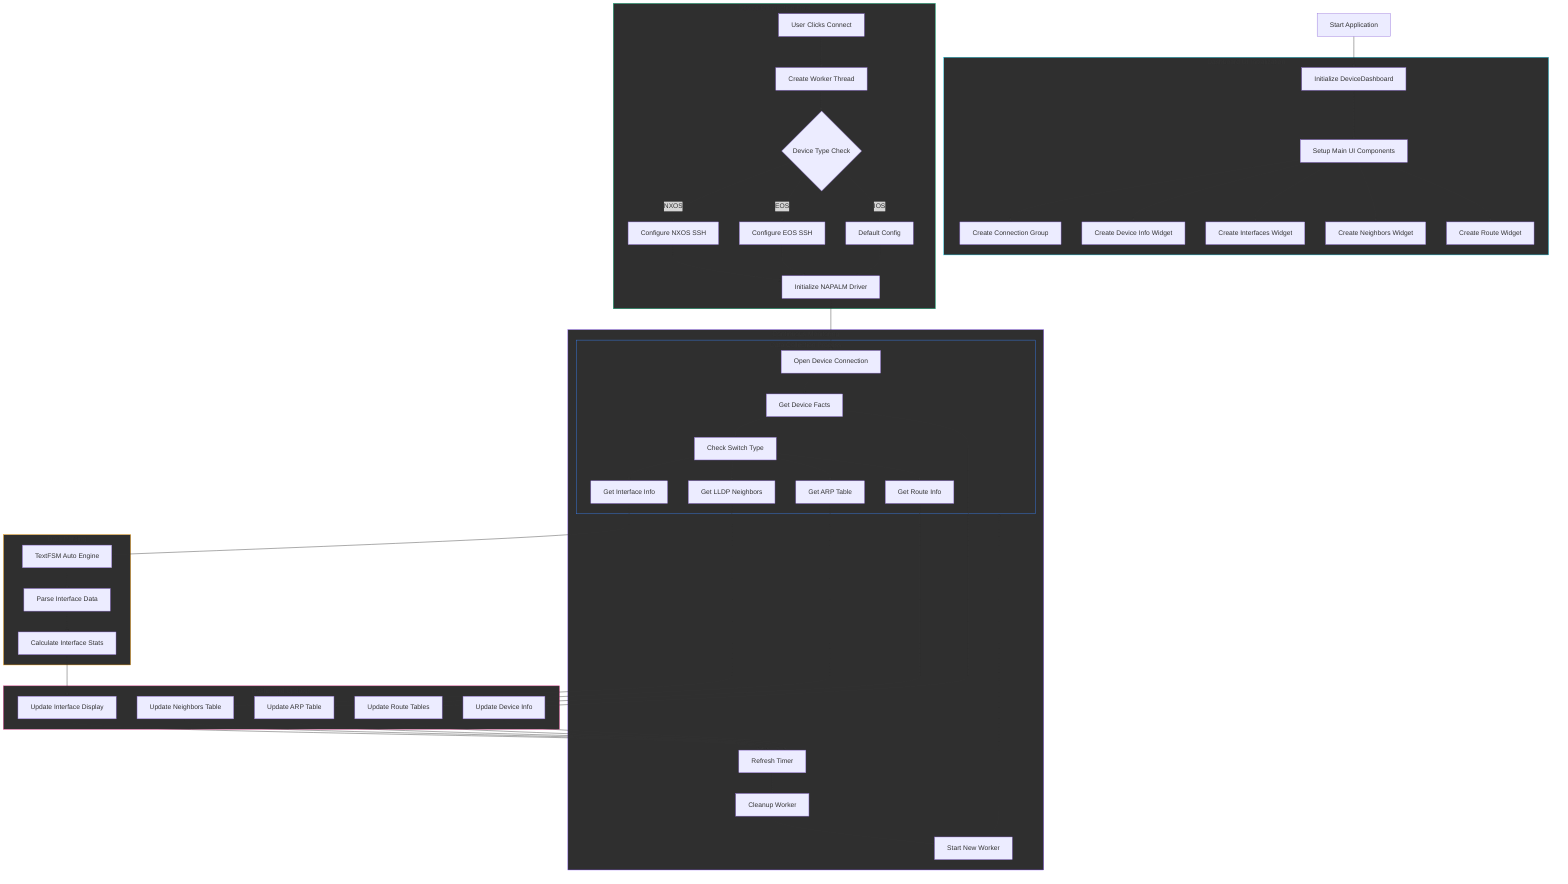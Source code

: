 flowchart TD
    A[Start Application] --> B[Initialize DeviceDashboard]
    
    subgraph UI_INIT[Dashboard UI Initialization]
        B --> C[Setup Main UI Components]
        C --> D1[Create Connection Group]
        C --> D2[Create Device Info Widget]
        C --> D3[Create Interfaces Widget]
        C --> D4[Create Neighbors Widget]
        C --> D5[Create Route Widget]
    end

    subgraph CONNECTION[Device Connection Flow]
        E[User Clicks Connect] --> F[Create Worker Thread]
        F --> G{Device Type Check}
        G -->|NXOS| H1[Configure NXOS SSH]
        G -->|EOS| H2[Configure EOS SSH]
        G -->|IOS| H3[Default Config]
        H1 & H2 & H3 --> I[Initialize NAPALM Driver]
    end

    subgraph DATA_COLLECTION[Data Collection Process]
        I --> J[Open Device Connection]
        J --> K[Get Device Facts]
        K --> L[Check Switch Type]
        L --> M1[Get Interface Info]
        L --> M2[Get LLDP Neighbors]
        L --> M3[Get ARP Table]
        L --> M4[Get Route Info]
    end

    subgraph PARSING[Data Parsing]
        M1 --> N1[TextFSM Auto Engine]
        N1 --> O1[Parse Interface Data]
        O1 --> P1[Calculate Interface Stats]
    end

    subgraph UI_UPDATE[Dashboard Updates]
        P1 --> Q1[Update Interface Display]
        M2 --> Q2[Update Neighbors Table]
        M3 --> Q3[Update ARP Table]
        M4 --> Q4[Update Route Tables]
        K --> Q5[Update Device Info]
    end

    subgraph MONITORING[Continuous Monitoring]
        R[Refresh Timer] --> S[Cleanup Worker]
        S --> T[Start New Worker]
        T --> DATA_COLLECTION
    end

    Q1 & Q2 & Q3 & Q4 & Q5 --> R

    style UI_INIT fill:#2f2f2f,stroke:#22D3EE
    style CONNECTION fill:#2f2f2f,stroke:#10B981
    style DATA_COLLECTION fill:#2f2f2f,stroke:#3B82F6
    style PARSING fill:#2f2f2f,stroke:#F59E0B
    style UI_UPDATE fill:#2f2f2f,stroke:#EC4899
    style MONITORING fill:#2f2f2f,stroke:#8B5CF6
